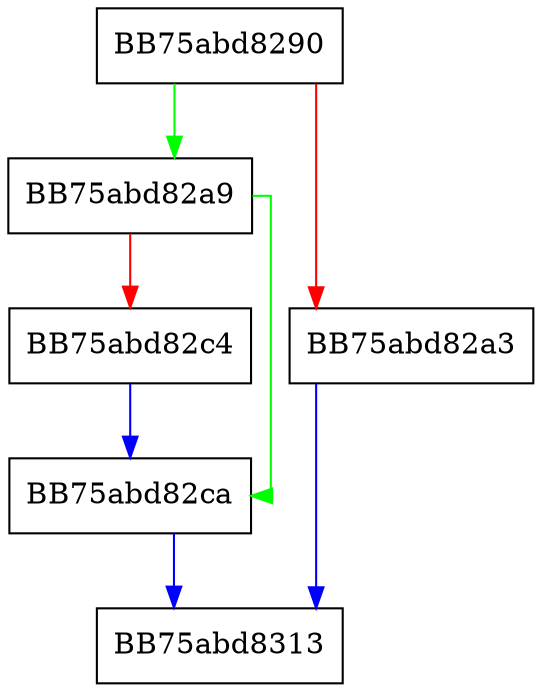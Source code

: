 digraph inflateResetKeep {
  node [shape="box"];
  graph [splines=ortho];
  BB75abd8290 -> BB75abd82a9 [color="green"];
  BB75abd8290 -> BB75abd82a3 [color="red"];
  BB75abd82a3 -> BB75abd8313 [color="blue"];
  BB75abd82a9 -> BB75abd82ca [color="green"];
  BB75abd82a9 -> BB75abd82c4 [color="red"];
  BB75abd82c4 -> BB75abd82ca [color="blue"];
  BB75abd82ca -> BB75abd8313 [color="blue"];
}